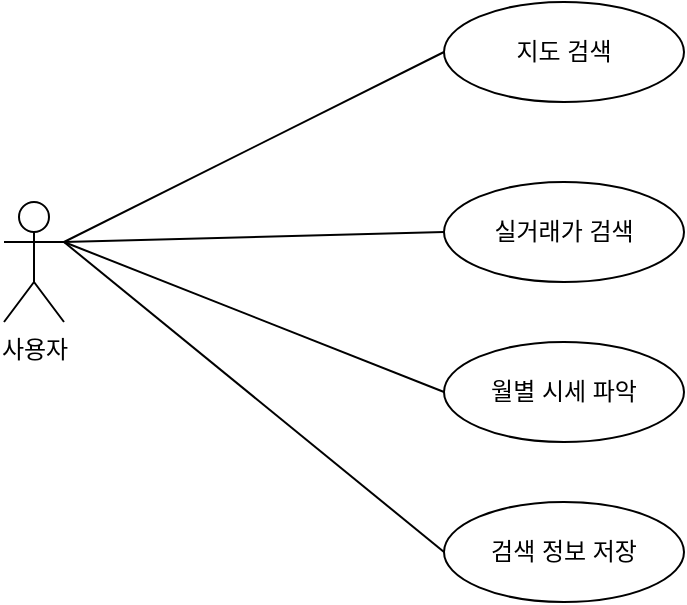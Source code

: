 <mxfile version="24.4.6" type="device">
  <diagram name="페이지-1" id="kiUItiqK30xVnjrRekR7">
    <mxGraphModel dx="572" dy="515" grid="1" gridSize="10" guides="1" tooltips="1" connect="1" arrows="1" fold="1" page="1" pageScale="1" pageWidth="827" pageHeight="1169" math="0" shadow="0">
      <root>
        <mxCell id="0" />
        <mxCell id="1" parent="0" />
        <mxCell id="C_tLkIQyzASHIC32G-p9-50" value="사용자" style="shape=umlActor;verticalLabelPosition=bottom;verticalAlign=top;html=1;outlineConnect=0;" vertex="1" parent="1">
          <mxGeometry x="50" y="250" width="30" height="60" as="geometry" />
        </mxCell>
        <mxCell id="C_tLkIQyzASHIC32G-p9-51" value="지도 검색" style="ellipse;whiteSpace=wrap;html=1;" vertex="1" parent="1">
          <mxGeometry x="270" y="150" width="120" height="50" as="geometry" />
        </mxCell>
        <mxCell id="C_tLkIQyzASHIC32G-p9-52" value="실거래가 검색" style="ellipse;whiteSpace=wrap;html=1;" vertex="1" parent="1">
          <mxGeometry x="270" y="240" width="120" height="50" as="geometry" />
        </mxCell>
        <mxCell id="C_tLkIQyzASHIC32G-p9-53" value="월별 시세 파악" style="ellipse;whiteSpace=wrap;html=1;" vertex="1" parent="1">
          <mxGeometry x="270" y="320" width="120" height="50" as="geometry" />
        </mxCell>
        <mxCell id="C_tLkIQyzASHIC32G-p9-57" value="검색 정보 저장" style="ellipse;whiteSpace=wrap;html=1;" vertex="1" parent="1">
          <mxGeometry x="270" y="400" width="120" height="50" as="geometry" />
        </mxCell>
        <mxCell id="C_tLkIQyzASHIC32G-p9-58" value="" style="endArrow=none;html=1;rounded=0;entryX=0;entryY=0.5;entryDx=0;entryDy=0;" edge="1" parent="1" target="C_tLkIQyzASHIC32G-p9-51">
          <mxGeometry width="50" height="50" relative="1" as="geometry">
            <mxPoint x="80" y="270" as="sourcePoint" />
            <mxPoint x="130" y="220" as="targetPoint" />
          </mxGeometry>
        </mxCell>
        <mxCell id="C_tLkIQyzASHIC32G-p9-59" value="" style="endArrow=none;html=1;rounded=0;entryX=0;entryY=0.5;entryDx=0;entryDy=0;" edge="1" parent="1" target="C_tLkIQyzASHIC32G-p9-52">
          <mxGeometry width="50" height="50" relative="1" as="geometry">
            <mxPoint x="80" y="270" as="sourcePoint" />
            <mxPoint x="130" y="220" as="targetPoint" />
          </mxGeometry>
        </mxCell>
        <mxCell id="C_tLkIQyzASHIC32G-p9-60" value="" style="endArrow=none;html=1;rounded=0;entryX=0;entryY=0.5;entryDx=0;entryDy=0;" edge="1" parent="1" target="C_tLkIQyzASHIC32G-p9-53">
          <mxGeometry width="50" height="50" relative="1" as="geometry">
            <mxPoint x="80" y="270" as="sourcePoint" />
            <mxPoint x="130" y="220" as="targetPoint" />
          </mxGeometry>
        </mxCell>
        <mxCell id="C_tLkIQyzASHIC32G-p9-61" value="" style="endArrow=none;html=1;rounded=0;entryX=0;entryY=0.5;entryDx=0;entryDy=0;" edge="1" parent="1" target="C_tLkIQyzASHIC32G-p9-57">
          <mxGeometry width="50" height="50" relative="1" as="geometry">
            <mxPoint x="80" y="270" as="sourcePoint" />
            <mxPoint x="130" y="220" as="targetPoint" />
          </mxGeometry>
        </mxCell>
      </root>
    </mxGraphModel>
  </diagram>
</mxfile>
